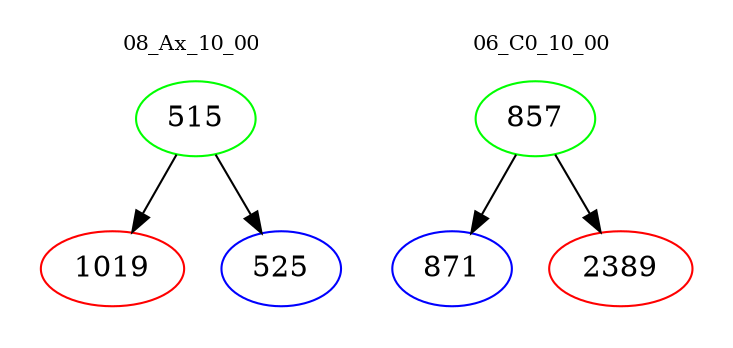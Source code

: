 digraph{
subgraph cluster_0 {
color = white
label = "08_Ax_10_00";
fontsize=10;
T0_515 [label="515", color="green"]
T0_515 -> T0_1019 [color="black"]
T0_1019 [label="1019", color="red"]
T0_515 -> T0_525 [color="black"]
T0_525 [label="525", color="blue"]
}
subgraph cluster_1 {
color = white
label = "06_C0_10_00";
fontsize=10;
T1_857 [label="857", color="green"]
T1_857 -> T1_871 [color="black"]
T1_871 [label="871", color="blue"]
T1_857 -> T1_2389 [color="black"]
T1_2389 [label="2389", color="red"]
}
}
